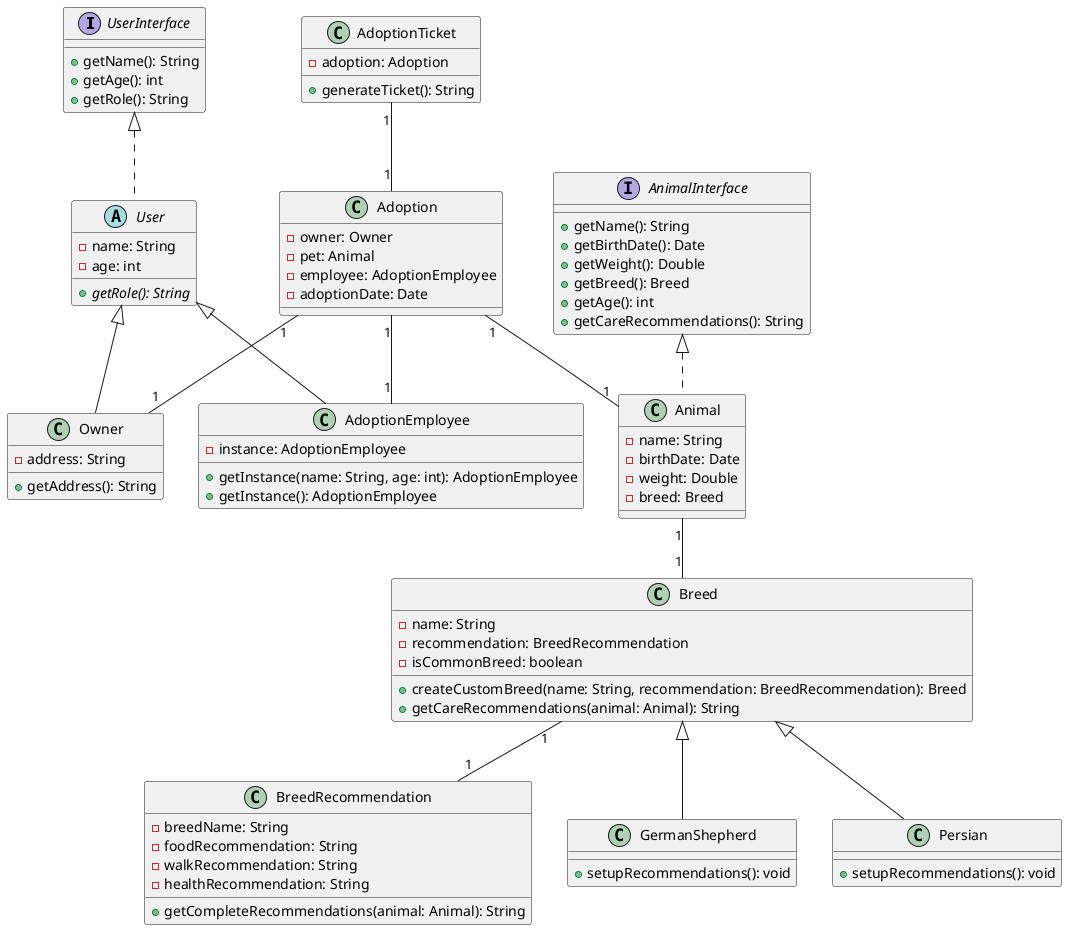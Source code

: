 @startuml

' Interfaces
interface UserInterface {
    +getName(): String
    +getAge(): int
    +getRole(): String
}

interface AnimalInterface {
    +getName(): String
    +getBirthDate(): Date
    +getWeight(): Double
    +getBreed(): Breed
    +getAge(): int
    +getCareRecommendations(): String
}

' Abstract Classes
abstract class User {
    -name: String
    -age: int
    +{abstract} getRole(): String
}

' Classes
class AdoptionEmployee {
    -instance: AdoptionEmployee
    +getInstance(name: String, age: int): AdoptionEmployee
    +getInstance(): AdoptionEmployee
}

class Owner {
    -address: String
    +getAddress(): String
}

class Animal {
    -name: String
    -birthDate: Date
    -weight: Double
    -breed: Breed
}

class Breed {
    -name: String
    -recommendation: BreedRecommendation
    -isCommonBreed: boolean
    +createCustomBreed(name: String, recommendation: BreedRecommendation): Breed
    +getCareRecommendations(animal: Animal): String
}

class BreedRecommendation {
    -breedName: String
    -foodRecommendation: String
    -walkRecommendation: String
    -healthRecommendation: String
    +getCompleteRecommendations(animal: Animal): String
}

class Adoption {
    -owner: Owner
    -pet: Animal
    -employee: AdoptionEmployee
    -adoptionDate: Date
}

class AdoptionTicket {
    -adoption: Adoption
    +generateTicket(): String
}

class GermanShepherd {
    +setupRecommendations(): void
}

class Persian {
    +setupRecommendations(): void
}

' Relationships
UserInterface <|.. User
User <|-- AdoptionEmployee
User <|-- Owner

AnimalInterface <|.. Animal

Breed <|-- GermanShepherd
Breed <|-- Persian

Breed "1" -- "1" BreedRecommendation
Animal "1" -- "1" Breed

Adoption "1" -- "1" Owner
Adoption "1" -- "1" Animal
Adoption "1" -- "1" AdoptionEmployee

AdoptionTicket "1" -- "1" Adoption

@enduml 